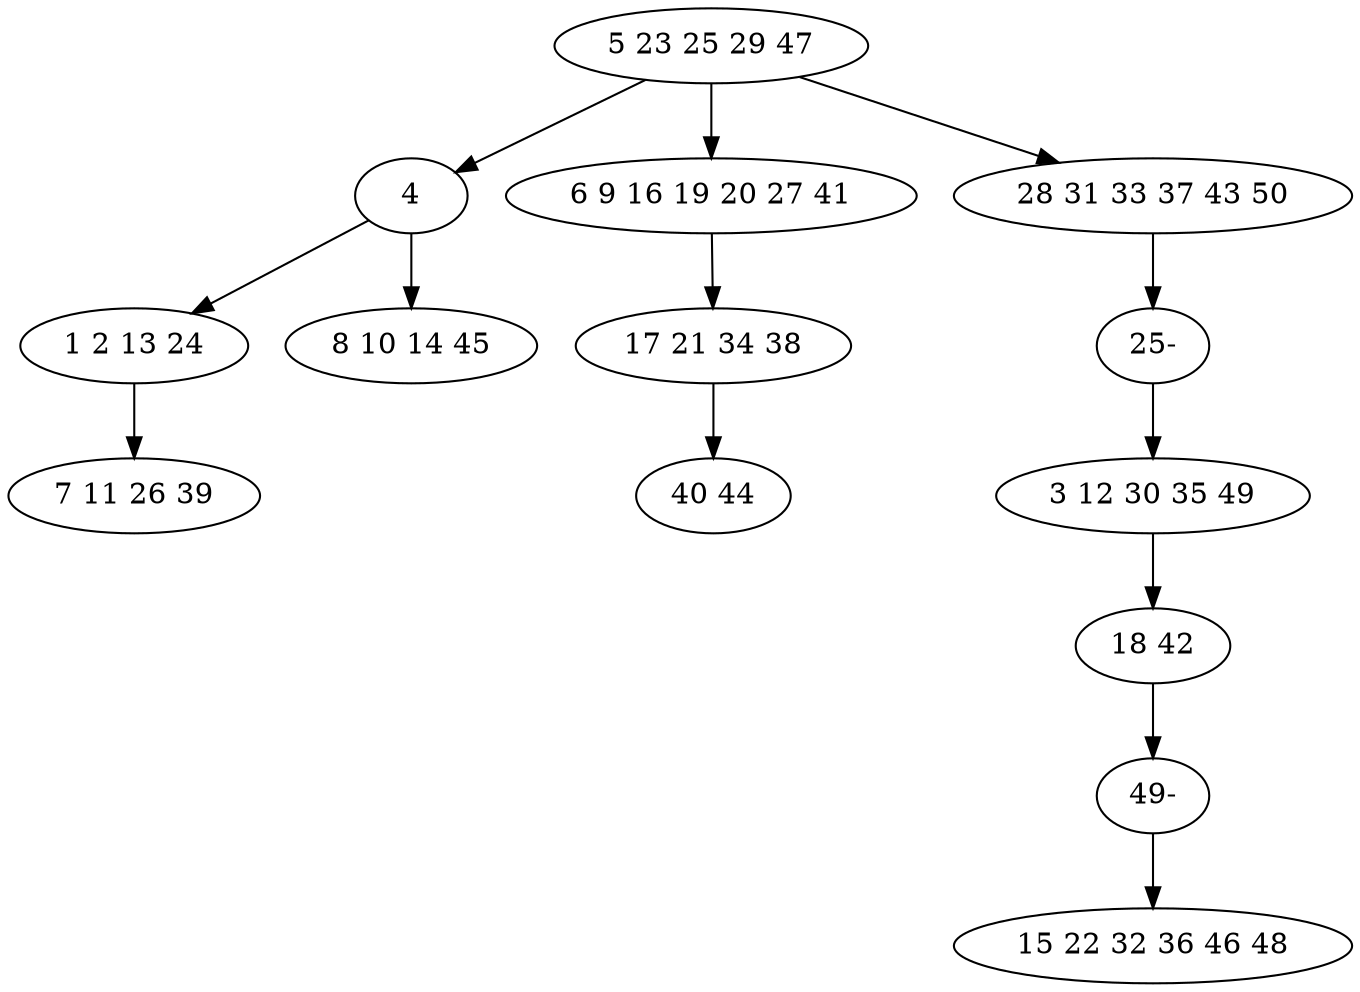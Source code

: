digraph true_tree {
	"0" -> "1"
	"1" -> "2"
	"0" -> "3"
	"3" -> "4"
	"4" -> "5"
	"2" -> "6"
	"0" -> "7"
	"1" -> "8"
	"7" -> "13"
	"9" -> "10"
	"10" -> "12"
	"12" -> "11"
	"13" -> "9"
	"0" [label="5 23 25 29 47"];
	"1" [label="4"];
	"2" [label="1 2 13 24"];
	"3" [label="6 9 16 19 20 27 41"];
	"4" [label="17 21 34 38"];
	"5" [label="40 44"];
	"6" [label="7 11 26 39"];
	"7" [label="28 31 33 37 43 50"];
	"8" [label="8 10 14 45"];
	"9" [label="3 12 30 35 49"];
	"10" [label="18 42"];
	"11" [label="15 22 32 36 46 48"];
	"12" [label="49-"];
	"13" [label="25-"];
}
